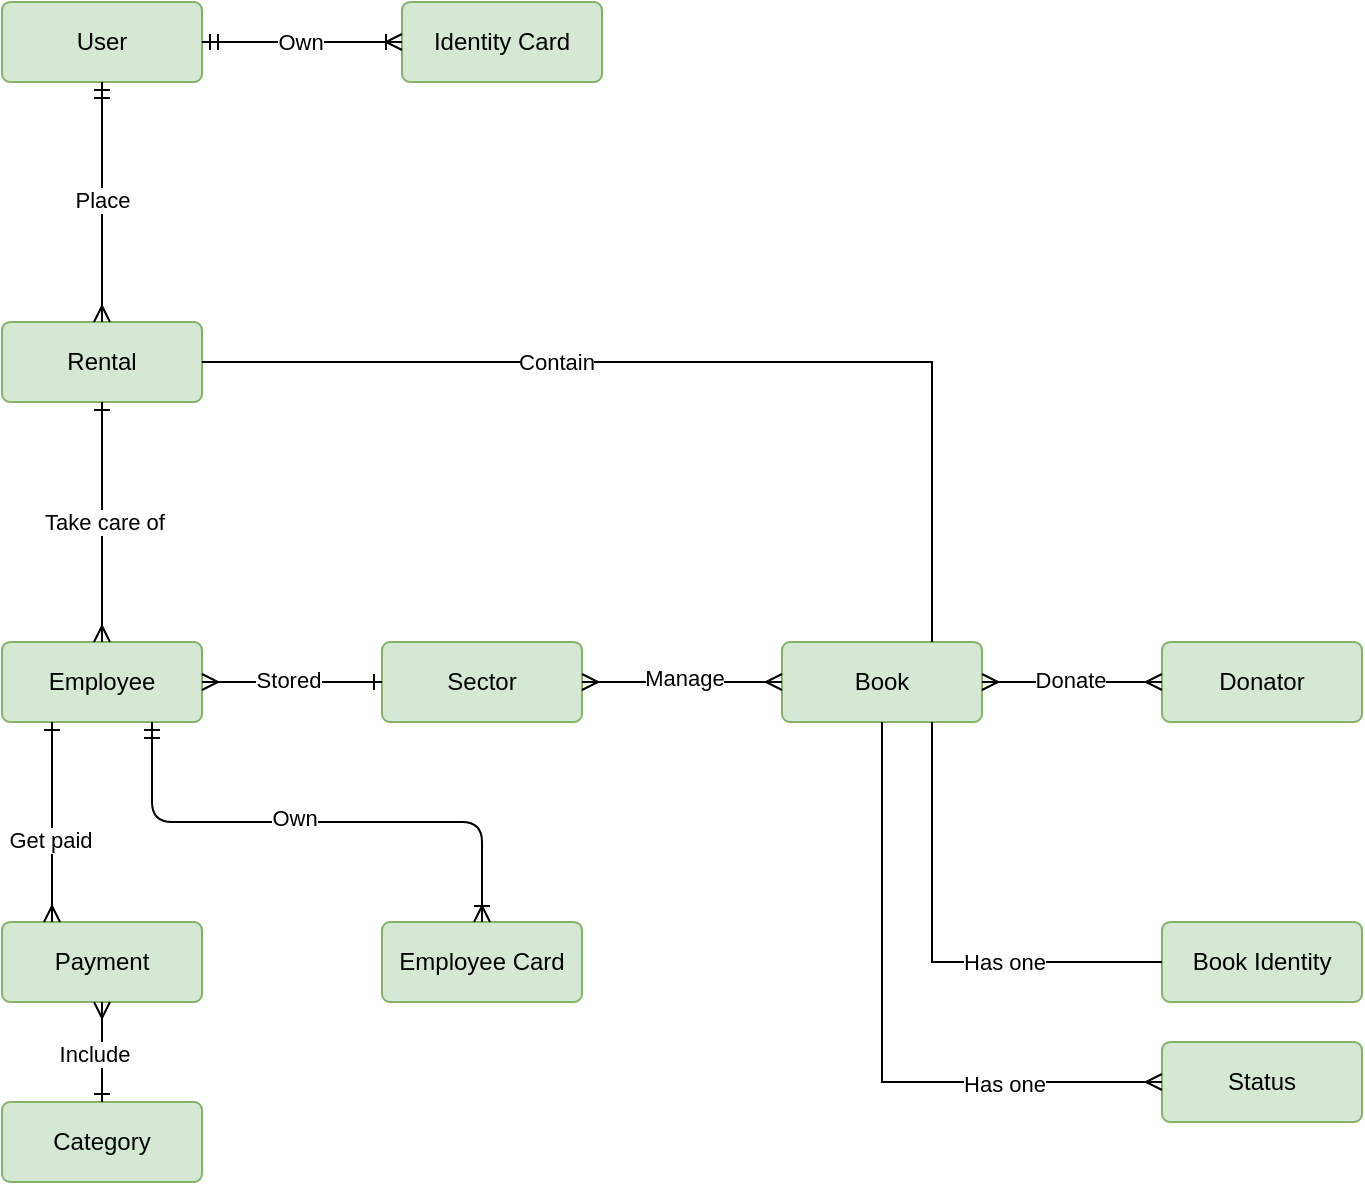 <mxfile>
    <diagram id="nn5hBzcSLXzBLH-GoVvY" name="Pagina-1">
        <mxGraphModel dx="-1311" dy="916" grid="1" gridSize="10" guides="1" tooltips="1" connect="1" arrows="1" fold="1" page="1" pageScale="1" pageWidth="2000" pageHeight="2000" math="0" shadow="0">
            <root>
                <mxCell id="0"/>
                <mxCell id="1" parent="0"/>
                <mxCell id="2" value="Employee" style="rounded=1;arcSize=10;whiteSpace=wrap;html=1;align=center;fillColor=#d5e8d4;strokeColor=#82b366;" vertex="1" parent="1">
                    <mxGeometry x="2660" y="740" width="100" height="40" as="geometry"/>
                </mxCell>
                <mxCell id="3" value="Payment" style="rounded=1;arcSize=10;whiteSpace=wrap;html=1;align=center;fillColor=#d5e8d4;strokeColor=#82b366;" vertex="1" parent="1">
                    <mxGeometry x="2660" y="880" width="100" height="40" as="geometry"/>
                </mxCell>
                <mxCell id="4" value="Book" style="rounded=1;arcSize=10;whiteSpace=wrap;html=1;align=center;fillColor=#d5e8d4;strokeColor=#82b366;" vertex="1" parent="1">
                    <mxGeometry x="3050" y="740" width="100" height="40" as="geometry"/>
                </mxCell>
                <mxCell id="5" value="Rental" style="rounded=1;arcSize=10;whiteSpace=wrap;html=1;align=center;fillColor=#d5e8d4;strokeColor=#82b366;" vertex="1" parent="1">
                    <mxGeometry x="2660" y="580" width="100" height="40" as="geometry"/>
                </mxCell>
                <mxCell id="6" value="User" style="rounded=1;arcSize=10;whiteSpace=wrap;html=1;align=center;fillColor=#d5e8d4;strokeColor=#82b366;" vertex="1" parent="1">
                    <mxGeometry x="2660" y="420" width="100" height="40" as="geometry"/>
                </mxCell>
                <mxCell id="7" value="Donator" style="rounded=1;arcSize=10;whiteSpace=wrap;html=1;align=center;fillColor=#d5e8d4;strokeColor=#82b366;" vertex="1" parent="1">
                    <mxGeometry x="3240" y="740" width="100" height="40" as="geometry"/>
                </mxCell>
                <mxCell id="10" value="Identity Card" style="rounded=1;arcSize=10;whiteSpace=wrap;html=1;align=center;fillColor=#d5e8d4;strokeColor=#82b366;" vertex="1" parent="1">
                    <mxGeometry x="2860" y="420" width="100" height="40" as="geometry"/>
                </mxCell>
                <mxCell id="12" value="Employee Card" style="rounded=1;arcSize=10;whiteSpace=wrap;html=1;align=center;fillColor=#d5e8d4;strokeColor=#82b366;" vertex="1" parent="1">
                    <mxGeometry x="2850" y="880" width="100" height="40" as="geometry"/>
                </mxCell>
                <mxCell id="15" value="Category" style="rounded=1;arcSize=10;whiteSpace=wrap;html=1;align=center;fillColor=#d5e8d4;strokeColor=#82b366;" vertex="1" parent="1">
                    <mxGeometry x="2660" y="970" width="100" height="40" as="geometry"/>
                </mxCell>
                <mxCell id="16" value="" style="fontSize=12;html=1;endArrow=ERmany;startArrow=ERmany;entryX=0;entryY=0.5;entryDx=0;entryDy=0;startFill=0;exitX=1;exitY=0.5;exitDx=0;exitDy=0;endFill=0;" edge="1" parent="1" source="4" target="7">
                    <mxGeometry width="100" height="100" relative="1" as="geometry">
                        <mxPoint x="3290" y="630" as="sourcePoint"/>
                        <mxPoint x="3290" y="460" as="targetPoint"/>
                    </mxGeometry>
                </mxCell>
                <mxCell id="17" value="Donate" style="edgeLabel;html=1;align=center;verticalAlign=middle;resizable=0;points=[];" vertex="1" connectable="0" parent="16">
                    <mxGeometry x="-0.033" y="1" relative="1" as="geometry">
                        <mxPoint as="offset"/>
                    </mxGeometry>
                </mxCell>
                <mxCell id="21" value="" style="edgeStyle=entityRelationEdgeStyle;fontSize=12;html=1;endArrow=ERoneToMany;exitX=1;exitY=0.5;exitDx=0;exitDy=0;entryX=0;entryY=0.5;entryDx=0;entryDy=0;startArrow=ERmandOne;startFill=0;" edge="1" parent="1" source="6" target="10">
                    <mxGeometry width="100" height="100" relative="1" as="geometry">
                        <mxPoint x="3240" y="329.5" as="sourcePoint"/>
                        <mxPoint x="3330" y="329.5" as="targetPoint"/>
                    </mxGeometry>
                </mxCell>
                <mxCell id="49" value="Own" style="edgeLabel;html=1;align=center;verticalAlign=middle;resizable=0;points=[];" vertex="1" connectable="0" parent="21">
                    <mxGeometry x="-0.098" relative="1" as="geometry">
                        <mxPoint x="4" as="offset"/>
                    </mxGeometry>
                </mxCell>
                <mxCell id="22" value="" style="fontSize=12;html=1;endArrow=ERoneToMany;entryX=0.5;entryY=0;entryDx=0;entryDy=0;edgeStyle=orthogonalEdgeStyle;exitX=0.75;exitY=1;exitDx=0;exitDy=0;startArrow=ERmandOne;startFill=0;" edge="1" parent="1" source="2" target="12">
                    <mxGeometry width="100" height="100" relative="1" as="geometry">
                        <mxPoint x="2910" y="685" as="sourcePoint"/>
                        <mxPoint x="2970" y="684.5" as="targetPoint"/>
                    </mxGeometry>
                </mxCell>
                <mxCell id="50" value="Own" style="edgeLabel;html=1;align=center;verticalAlign=middle;resizable=0;points=[];" vertex="1" connectable="0" parent="22">
                    <mxGeometry x="-0.089" y="3" relative="1" as="geometry">
                        <mxPoint y="1" as="offset"/>
                    </mxGeometry>
                </mxCell>
                <mxCell id="29" value="" style="endArrow=ERmany;html=1;rounded=0;exitX=0.25;exitY=1;exitDx=0;exitDy=0;startArrow=ERone;startFill=0;edgeStyle=orthogonalEdgeStyle;endFill=0;entryX=0.25;entryY=0;entryDx=0;entryDy=0;" edge="1" parent="1" source="2" target="3">
                    <mxGeometry relative="1" as="geometry">
                        <mxPoint x="2760" y="635" as="sourcePoint"/>
                        <mxPoint x="2730" y="850" as="targetPoint"/>
                    </mxGeometry>
                </mxCell>
                <mxCell id="32" value="Get paid" style="edgeLabel;html=1;align=center;verticalAlign=middle;resizable=0;points=[];" vertex="1" connectable="0" parent="29">
                    <mxGeometry x="0.167" relative="1" as="geometry">
                        <mxPoint x="-1" as="offset"/>
                    </mxGeometry>
                </mxCell>
                <mxCell id="31" value="" style="endArrow=ERmany;html=1;rounded=0;endFill=0;startArrow=ERone;startFill=0;entryX=0.5;entryY=1;entryDx=0;entryDy=0;exitX=0.5;exitY=0;exitDx=0;exitDy=0;" edge="1" parent="1" source="15" target="3">
                    <mxGeometry relative="1" as="geometry">
                        <mxPoint x="2860" y="900" as="sourcePoint"/>
                        <mxPoint x="2800" y="940" as="targetPoint"/>
                    </mxGeometry>
                </mxCell>
                <mxCell id="52" value="Include" style="edgeLabel;html=1;align=center;verticalAlign=middle;resizable=0;points=[];" vertex="1" connectable="0" parent="31">
                    <mxGeometry x="-0.035" y="2" relative="1" as="geometry">
                        <mxPoint x="-2" as="offset"/>
                    </mxGeometry>
                </mxCell>
                <mxCell id="35" value="Book Identity" style="rounded=1;arcSize=10;whiteSpace=wrap;html=1;align=center;fillColor=#d5e8d4;strokeColor=#82b366;" vertex="1" parent="1">
                    <mxGeometry x="3240" y="880" width="100" height="40" as="geometry"/>
                </mxCell>
                <mxCell id="36" value="Status" style="rounded=1;arcSize=10;whiteSpace=wrap;html=1;align=center;fillColor=#d5e8d4;strokeColor=#82b366;" vertex="1" parent="1">
                    <mxGeometry x="3240" y="940" width="100" height="40" as="geometry"/>
                </mxCell>
                <mxCell id="37" value="" style="endArrow=none;html=1;rounded=0;entryX=0;entryY=0.5;entryDx=0;entryDy=0;exitX=0.75;exitY=1;exitDx=0;exitDy=0;edgeStyle=orthogonalEdgeStyle;" edge="1" parent="1" source="4" target="35">
                    <mxGeometry relative="1" as="geometry">
                        <mxPoint x="2760" y="520" as="sourcePoint"/>
                        <mxPoint x="3040" y="450" as="targetPoint"/>
                    </mxGeometry>
                </mxCell>
                <mxCell id="47" value="Has one" style="edgeLabel;html=1;align=center;verticalAlign=middle;resizable=0;points=[];" vertex="1" connectable="0" parent="37">
                    <mxGeometry x="0.123" y="2" relative="1" as="geometry">
                        <mxPoint x="24" y="2" as="offset"/>
                    </mxGeometry>
                </mxCell>
                <mxCell id="38" value="" style="endArrow=ERmany;html=1;rounded=0;entryX=0;entryY=0.5;entryDx=0;entryDy=0;exitX=0.5;exitY=1;exitDx=0;exitDy=0;endFill=0;edgeStyle=orthogonalEdgeStyle;" edge="1" parent="1" source="4" target="36">
                    <mxGeometry relative="1" as="geometry">
                        <mxPoint x="2930" y="450" as="sourcePoint"/>
                        <mxPoint x="3080" y="570" as="targetPoint"/>
                    </mxGeometry>
                </mxCell>
                <mxCell id="51" value="Has one" style="edgeLabel;html=1;align=center;verticalAlign=middle;resizable=0;points=[];" vertex="1" connectable="0" parent="38">
                    <mxGeometry x="0.016" y="-1" relative="1" as="geometry">
                        <mxPoint x="62" y="18" as="offset"/>
                    </mxGeometry>
                </mxCell>
                <mxCell id="39" value="" style="endArrow=ERmany;html=1;rounded=0;exitX=0.5;exitY=1;exitDx=0;exitDy=0;entryX=0.5;entryY=0;entryDx=0;entryDy=0;endFill=0;startArrow=ERmandOne;startFill=0;" edge="1" parent="1" source="6" target="5">
                    <mxGeometry relative="1" as="geometry">
                        <mxPoint x="2920" y="450" as="sourcePoint"/>
                        <mxPoint x="3080" y="450" as="targetPoint"/>
                    </mxGeometry>
                </mxCell>
                <mxCell id="53" value="Place" style="edgeLabel;html=1;align=center;verticalAlign=middle;resizable=0;points=[];" vertex="1" connectable="0" parent="39">
                    <mxGeometry x="-0.018" y="1" relative="1" as="geometry">
                        <mxPoint x="-1" as="offset"/>
                    </mxGeometry>
                </mxCell>
                <mxCell id="40" value="" style="endArrow=none;html=1;rounded=0;exitX=0.75;exitY=0;exitDx=0;exitDy=0;edgeStyle=orthogonalEdgeStyle;entryX=1;entryY=0.5;entryDx=0;entryDy=0;" edge="1" parent="1" source="4" target="5">
                    <mxGeometry relative="1" as="geometry">
                        <mxPoint x="3050" y="350" as="sourcePoint"/>
                        <mxPoint x="2780" y="610" as="targetPoint"/>
                        <Array as="points">
                            <mxPoint x="3125" y="600"/>
                        </Array>
                    </mxGeometry>
                </mxCell>
                <mxCell id="46" value="Contain" style="edgeLabel;html=1;align=center;verticalAlign=middle;resizable=0;points=[];" vertex="1" connectable="0" parent="40">
                    <mxGeometry x="-0.021" relative="1" as="geometry">
                        <mxPoint x="-81" as="offset"/>
                    </mxGeometry>
                </mxCell>
                <mxCell id="42" value="Sector" style="rounded=1;arcSize=10;whiteSpace=wrap;html=1;align=center;fillColor=#d5e8d4;strokeColor=#82b366;" vertex="1" parent="1">
                    <mxGeometry x="2850" y="740" width="100" height="40" as="geometry"/>
                </mxCell>
                <mxCell id="43" value="" style="endArrow=ERmany;html=1;rounded=0;exitX=0;exitY=0.5;exitDx=0;exitDy=0;entryX=1;entryY=0.5;entryDx=0;entryDy=0;startArrow=ERmany;startFill=0;endFill=0;" edge="1" parent="1" source="4" target="42">
                    <mxGeometry relative="1" as="geometry">
                        <mxPoint x="2990" y="450" as="sourcePoint"/>
                        <mxPoint x="3150" y="450" as="targetPoint"/>
                    </mxGeometry>
                </mxCell>
                <mxCell id="45" value="Manage" style="edgeLabel;html=1;align=center;verticalAlign=middle;resizable=0;points=[];" vertex="1" connectable="0" parent="43">
                    <mxGeometry x="-0.039" y="-2" relative="1" as="geometry">
                        <mxPoint x="-1" as="offset"/>
                    </mxGeometry>
                </mxCell>
                <mxCell id="44" value="" style="endArrow=ERmany;html=1;rounded=0;entryX=1;entryY=0.5;entryDx=0;entryDy=0;endFill=0;startArrow=ERone;startFill=0;exitX=0;exitY=0.5;exitDx=0;exitDy=0;" edge="1" parent="1" source="42" target="2">
                    <mxGeometry relative="1" as="geometry">
                        <mxPoint x="2810" y="850" as="sourcePoint"/>
                        <mxPoint x="2900" y="440" as="targetPoint"/>
                        <Array as="points"/>
                    </mxGeometry>
                </mxCell>
                <mxCell id="48" value="Stored" style="edgeLabel;html=1;align=center;verticalAlign=middle;resizable=0;points=[];" vertex="1" connectable="0" parent="44">
                    <mxGeometry x="0.039" y="-1" relative="1" as="geometry">
                        <mxPoint as="offset"/>
                    </mxGeometry>
                </mxCell>
                <mxCell id="54" value="" style="endArrow=ERmany;html=1;rounded=0;exitX=0.5;exitY=1;exitDx=0;exitDy=0;entryX=0.5;entryY=0;entryDx=0;entryDy=0;endFill=0;startArrow=ERone;startFill=0;" edge="1" parent="1" source="5" target="2">
                    <mxGeometry relative="1" as="geometry">
                        <mxPoint x="2950" y="450" as="sourcePoint"/>
                        <mxPoint x="3110" y="450" as="targetPoint"/>
                    </mxGeometry>
                </mxCell>
                <mxCell id="55" value="Take care of" style="edgeLabel;html=1;align=center;verticalAlign=middle;resizable=0;points=[];" vertex="1" connectable="0" parent="54">
                    <mxGeometry x="-0.012" y="1" relative="1" as="geometry">
                        <mxPoint as="offset"/>
                    </mxGeometry>
                </mxCell>
            </root>
        </mxGraphModel>
    </diagram>
</mxfile>